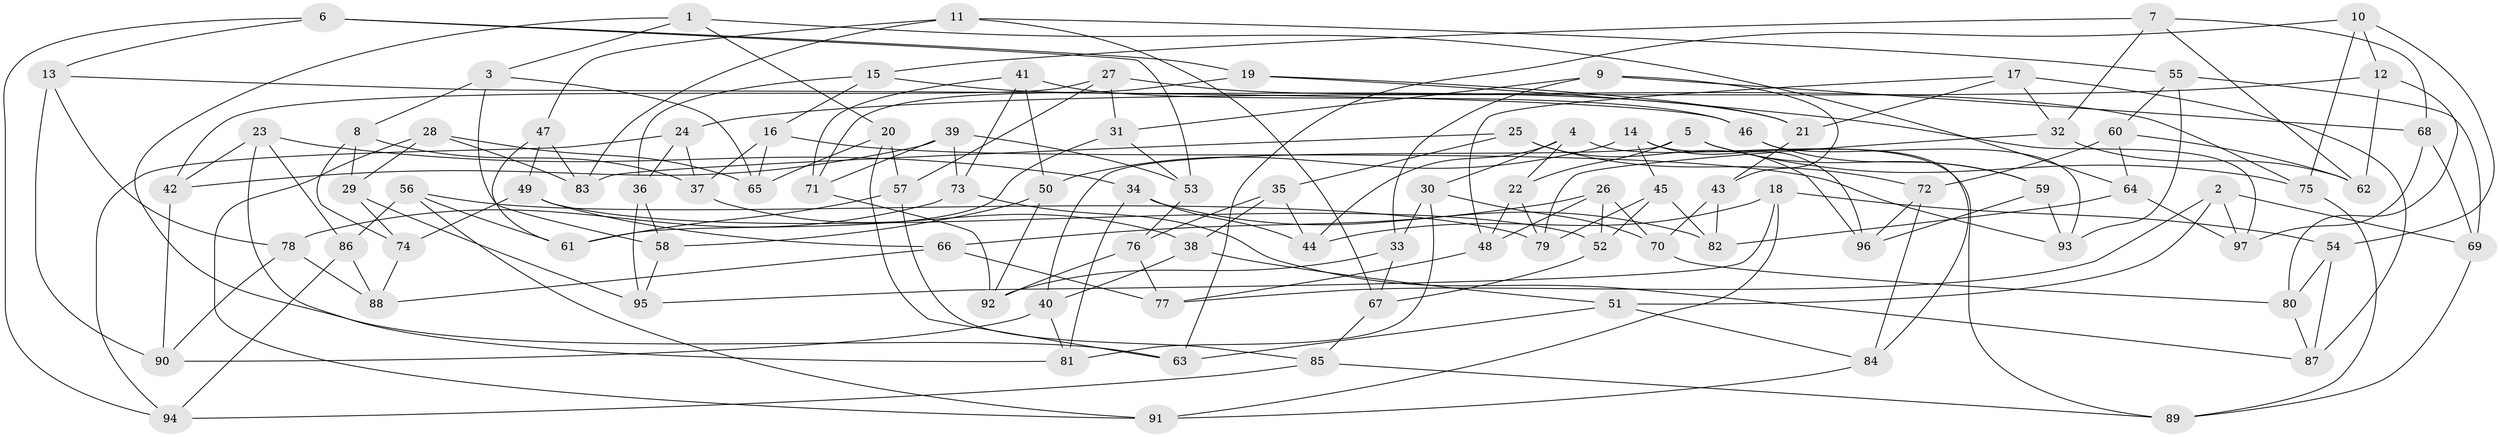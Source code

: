 // Generated by graph-tools (version 1.1) at 2025/37/03/09/25 02:37:49]
// undirected, 97 vertices, 194 edges
graph export_dot {
graph [start="1"]
  node [color=gray90,style=filled];
  1;
  2;
  3;
  4;
  5;
  6;
  7;
  8;
  9;
  10;
  11;
  12;
  13;
  14;
  15;
  16;
  17;
  18;
  19;
  20;
  21;
  22;
  23;
  24;
  25;
  26;
  27;
  28;
  29;
  30;
  31;
  32;
  33;
  34;
  35;
  36;
  37;
  38;
  39;
  40;
  41;
  42;
  43;
  44;
  45;
  46;
  47;
  48;
  49;
  50;
  51;
  52;
  53;
  54;
  55;
  56;
  57;
  58;
  59;
  60;
  61;
  62;
  63;
  64;
  65;
  66;
  67;
  68;
  69;
  70;
  71;
  72;
  73;
  74;
  75;
  76;
  77;
  78;
  79;
  80;
  81;
  82;
  83;
  84;
  85;
  86;
  87;
  88;
  89;
  90;
  91;
  92;
  93;
  94;
  95;
  96;
  97;
  1 -- 64;
  1 -- 3;
  1 -- 20;
  1 -- 63;
  2 -- 51;
  2 -- 77;
  2 -- 97;
  2 -- 69;
  3 -- 8;
  3 -- 58;
  3 -- 65;
  4 -- 44;
  4 -- 22;
  4 -- 30;
  4 -- 89;
  5 -- 75;
  5 -- 59;
  5 -- 40;
  5 -- 22;
  6 -- 53;
  6 -- 94;
  6 -- 19;
  6 -- 13;
  7 -- 32;
  7 -- 15;
  7 -- 62;
  7 -- 68;
  8 -- 37;
  8 -- 29;
  8 -- 74;
  9 -- 43;
  9 -- 31;
  9 -- 68;
  9 -- 33;
  10 -- 54;
  10 -- 12;
  10 -- 63;
  10 -- 75;
  11 -- 83;
  11 -- 67;
  11 -- 55;
  11 -- 47;
  12 -- 24;
  12 -- 80;
  12 -- 62;
  13 -- 90;
  13 -- 78;
  13 -- 46;
  14 -- 96;
  14 -- 84;
  14 -- 50;
  14 -- 45;
  15 -- 21;
  15 -- 16;
  15 -- 36;
  16 -- 37;
  16 -- 93;
  16 -- 65;
  17 -- 87;
  17 -- 21;
  17 -- 32;
  17 -- 48;
  18 -- 54;
  18 -- 91;
  18 -- 95;
  18 -- 44;
  19 -- 71;
  19 -- 97;
  19 -- 21;
  20 -- 57;
  20 -- 65;
  20 -- 63;
  21 -- 43;
  22 -- 48;
  22 -- 79;
  23 -- 81;
  23 -- 34;
  23 -- 42;
  23 -- 86;
  24 -- 37;
  24 -- 36;
  24 -- 94;
  25 -- 72;
  25 -- 35;
  25 -- 96;
  25 -- 83;
  26 -- 66;
  26 -- 70;
  26 -- 52;
  26 -- 48;
  27 -- 42;
  27 -- 57;
  27 -- 31;
  27 -- 75;
  28 -- 29;
  28 -- 83;
  28 -- 65;
  28 -- 91;
  29 -- 95;
  29 -- 74;
  30 -- 33;
  30 -- 81;
  30 -- 70;
  31 -- 53;
  31 -- 61;
  32 -- 79;
  32 -- 62;
  33 -- 92;
  33 -- 67;
  34 -- 81;
  34 -- 82;
  34 -- 44;
  35 -- 38;
  35 -- 76;
  35 -- 44;
  36 -- 58;
  36 -- 95;
  37 -- 38;
  38 -- 40;
  38 -- 51;
  39 -- 53;
  39 -- 71;
  39 -- 73;
  39 -- 42;
  40 -- 90;
  40 -- 81;
  41 -- 46;
  41 -- 73;
  41 -- 71;
  41 -- 50;
  42 -- 90;
  43 -- 70;
  43 -- 82;
  45 -- 79;
  45 -- 82;
  45 -- 52;
  46 -- 93;
  46 -- 59;
  47 -- 49;
  47 -- 61;
  47 -- 83;
  48 -- 77;
  49 -- 74;
  49 -- 52;
  49 -- 66;
  50 -- 92;
  50 -- 58;
  51 -- 84;
  51 -- 63;
  52 -- 67;
  53 -- 76;
  54 -- 87;
  54 -- 80;
  55 -- 93;
  55 -- 69;
  55 -- 60;
  56 -- 61;
  56 -- 86;
  56 -- 91;
  56 -- 79;
  57 -- 85;
  57 -- 61;
  58 -- 95;
  59 -- 93;
  59 -- 96;
  60 -- 72;
  60 -- 64;
  60 -- 62;
  64 -- 82;
  64 -- 97;
  66 -- 88;
  66 -- 77;
  67 -- 85;
  68 -- 97;
  68 -- 69;
  69 -- 89;
  70 -- 80;
  71 -- 92;
  72 -- 96;
  72 -- 84;
  73 -- 87;
  73 -- 78;
  74 -- 88;
  75 -- 89;
  76 -- 92;
  76 -- 77;
  78 -- 88;
  78 -- 90;
  80 -- 87;
  84 -- 91;
  85 -- 89;
  85 -- 94;
  86 -- 88;
  86 -- 94;
}

